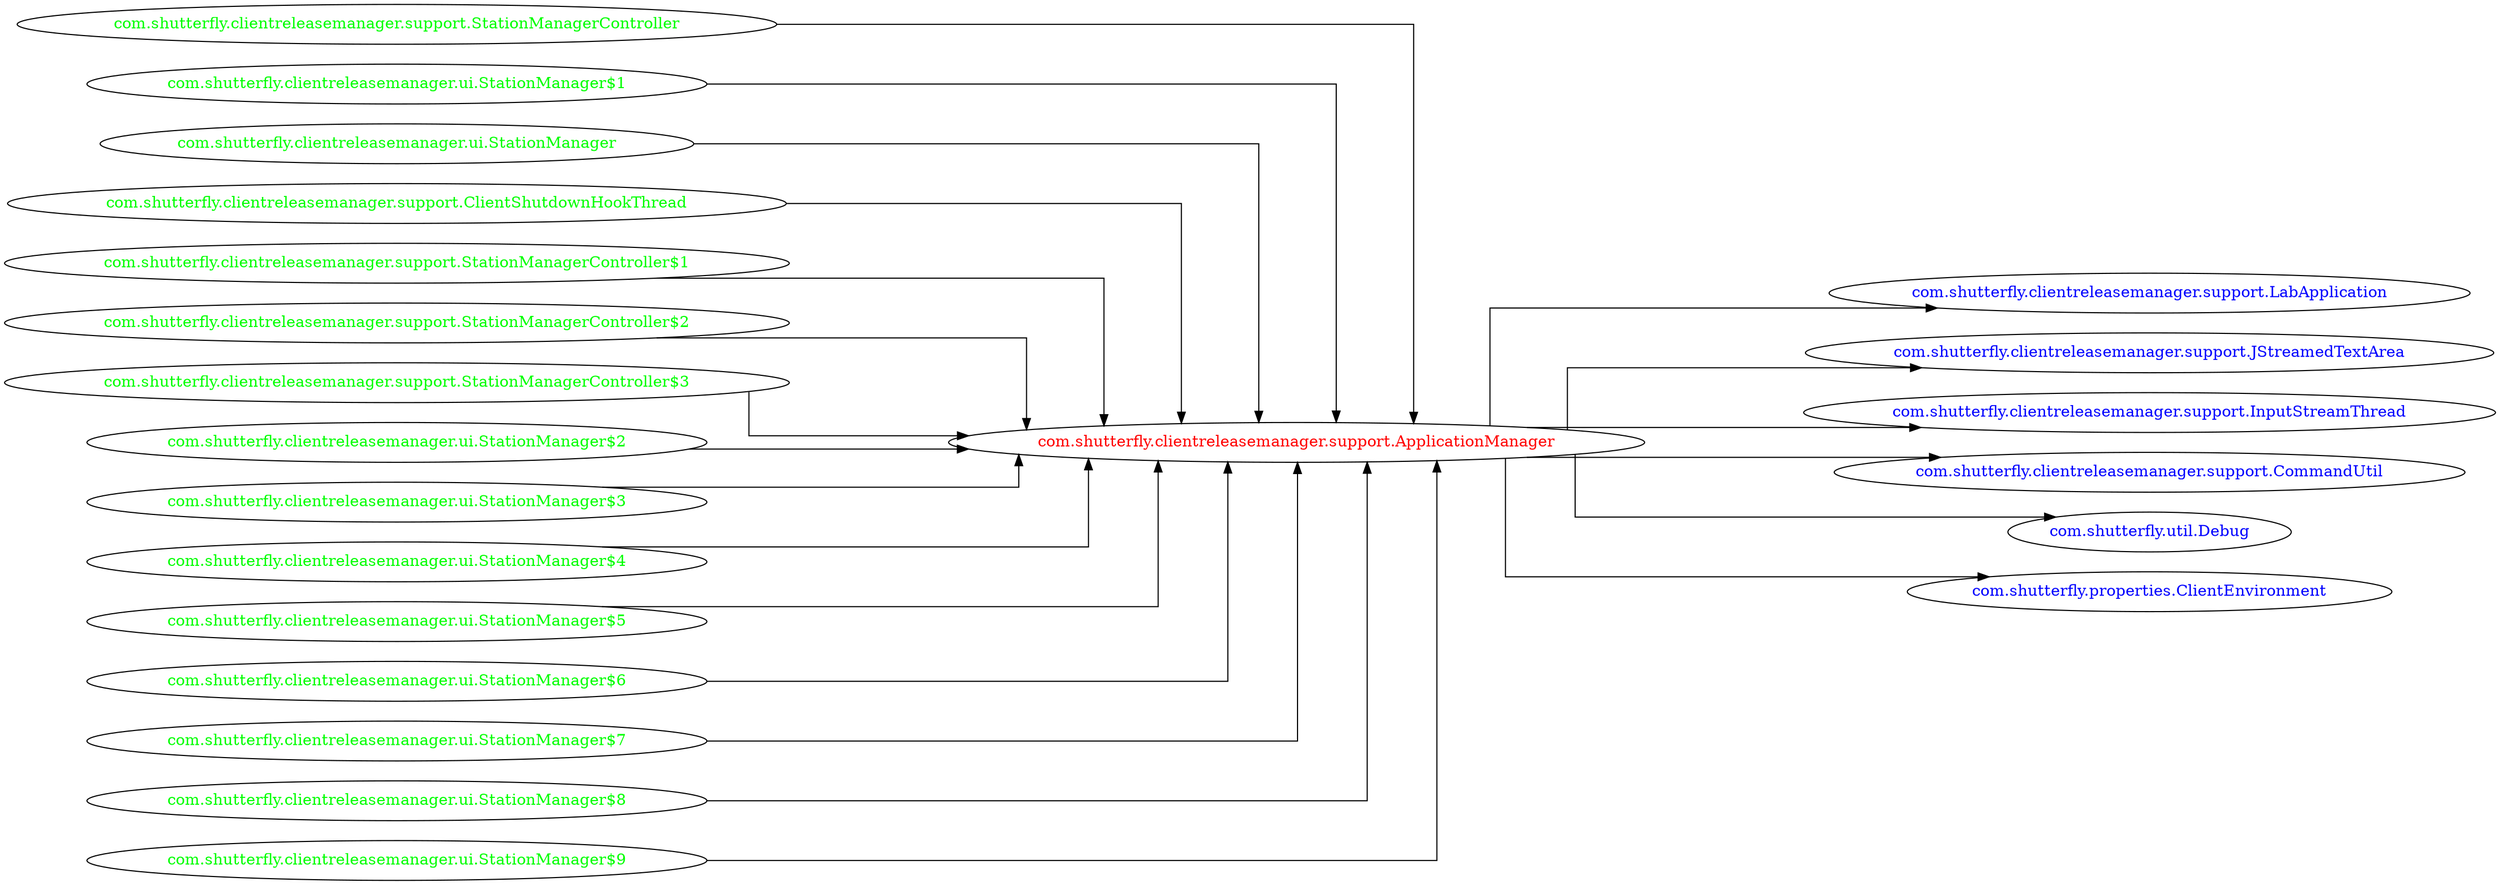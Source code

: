 digraph dependencyGraph {
 concentrate=true;
 ranksep="2.0";
 rankdir="LR"; 
 splines="ortho";
"com.shutterfly.clientreleasemanager.support.ApplicationManager" [fontcolor="red"];
"com.shutterfly.clientreleasemanager.support.LabApplication" [ fontcolor="blue" ];
"com.shutterfly.clientreleasemanager.support.ApplicationManager"->"com.shutterfly.clientreleasemanager.support.LabApplication";
"com.shutterfly.clientreleasemanager.support.JStreamedTextArea" [ fontcolor="blue" ];
"com.shutterfly.clientreleasemanager.support.ApplicationManager"->"com.shutterfly.clientreleasemanager.support.JStreamedTextArea";
"com.shutterfly.clientreleasemanager.support.InputStreamThread" [ fontcolor="blue" ];
"com.shutterfly.clientreleasemanager.support.ApplicationManager"->"com.shutterfly.clientreleasemanager.support.InputStreamThread";
"com.shutterfly.clientreleasemanager.support.CommandUtil" [ fontcolor="blue" ];
"com.shutterfly.clientreleasemanager.support.ApplicationManager"->"com.shutterfly.clientreleasemanager.support.CommandUtil";
"com.shutterfly.util.Debug" [ fontcolor="blue" ];
"com.shutterfly.clientreleasemanager.support.ApplicationManager"->"com.shutterfly.util.Debug";
"com.shutterfly.properties.ClientEnvironment" [ fontcolor="blue" ];
"com.shutterfly.clientreleasemanager.support.ApplicationManager"->"com.shutterfly.properties.ClientEnvironment";
"com.shutterfly.clientreleasemanager.support.StationManagerController" [ fontcolor="green" ];
"com.shutterfly.clientreleasemanager.support.StationManagerController"->"com.shutterfly.clientreleasemanager.support.ApplicationManager";
"com.shutterfly.clientreleasemanager.ui.StationManager$1" [ fontcolor="green" ];
"com.shutterfly.clientreleasemanager.ui.StationManager$1"->"com.shutterfly.clientreleasemanager.support.ApplicationManager";
"com.shutterfly.clientreleasemanager.ui.StationManager" [ fontcolor="green" ];
"com.shutterfly.clientreleasemanager.ui.StationManager"->"com.shutterfly.clientreleasemanager.support.ApplicationManager";
"com.shutterfly.clientreleasemanager.support.ClientShutdownHookThread" [ fontcolor="green" ];
"com.shutterfly.clientreleasemanager.support.ClientShutdownHookThread"->"com.shutterfly.clientreleasemanager.support.ApplicationManager";
"com.shutterfly.clientreleasemanager.support.StationManagerController$1" [ fontcolor="green" ];
"com.shutterfly.clientreleasemanager.support.StationManagerController$1"->"com.shutterfly.clientreleasemanager.support.ApplicationManager";
"com.shutterfly.clientreleasemanager.support.StationManagerController$2" [ fontcolor="green" ];
"com.shutterfly.clientreleasemanager.support.StationManagerController$2"->"com.shutterfly.clientreleasemanager.support.ApplicationManager";
"com.shutterfly.clientreleasemanager.support.StationManagerController$3" [ fontcolor="green" ];
"com.shutterfly.clientreleasemanager.support.StationManagerController$3"->"com.shutterfly.clientreleasemanager.support.ApplicationManager";
"com.shutterfly.clientreleasemanager.ui.StationManager$2" [ fontcolor="green" ];
"com.shutterfly.clientreleasemanager.ui.StationManager$2"->"com.shutterfly.clientreleasemanager.support.ApplicationManager";
"com.shutterfly.clientreleasemanager.ui.StationManager$3" [ fontcolor="green" ];
"com.shutterfly.clientreleasemanager.ui.StationManager$3"->"com.shutterfly.clientreleasemanager.support.ApplicationManager";
"com.shutterfly.clientreleasemanager.ui.StationManager$4" [ fontcolor="green" ];
"com.shutterfly.clientreleasemanager.ui.StationManager$4"->"com.shutterfly.clientreleasemanager.support.ApplicationManager";
"com.shutterfly.clientreleasemanager.ui.StationManager$5" [ fontcolor="green" ];
"com.shutterfly.clientreleasemanager.ui.StationManager$5"->"com.shutterfly.clientreleasemanager.support.ApplicationManager";
"com.shutterfly.clientreleasemanager.ui.StationManager$6" [ fontcolor="green" ];
"com.shutterfly.clientreleasemanager.ui.StationManager$6"->"com.shutterfly.clientreleasemanager.support.ApplicationManager";
"com.shutterfly.clientreleasemanager.ui.StationManager$7" [ fontcolor="green" ];
"com.shutterfly.clientreleasemanager.ui.StationManager$7"->"com.shutterfly.clientreleasemanager.support.ApplicationManager";
"com.shutterfly.clientreleasemanager.ui.StationManager$8" [ fontcolor="green" ];
"com.shutterfly.clientreleasemanager.ui.StationManager$8"->"com.shutterfly.clientreleasemanager.support.ApplicationManager";
"com.shutterfly.clientreleasemanager.ui.StationManager$9" [ fontcolor="green" ];
"com.shutterfly.clientreleasemanager.ui.StationManager$9"->"com.shutterfly.clientreleasemanager.support.ApplicationManager";
}